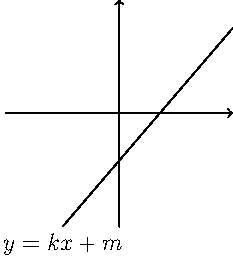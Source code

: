 unitsize(1cm);

import graph;

path l = (-1, -2) -- (2, 3 / 2);
draw(l, L=Label('$y = kx + m$', position=BeginPoint), align=S);

xaxis(
  arrow=Arrow(TeXHead),
  above=true,
  xmin=-2,
  xmax=2
);

yaxis(
  arrow=Arrow(TeXHead),
  above=true,
  ymin=-2,
  ymax=2
);
